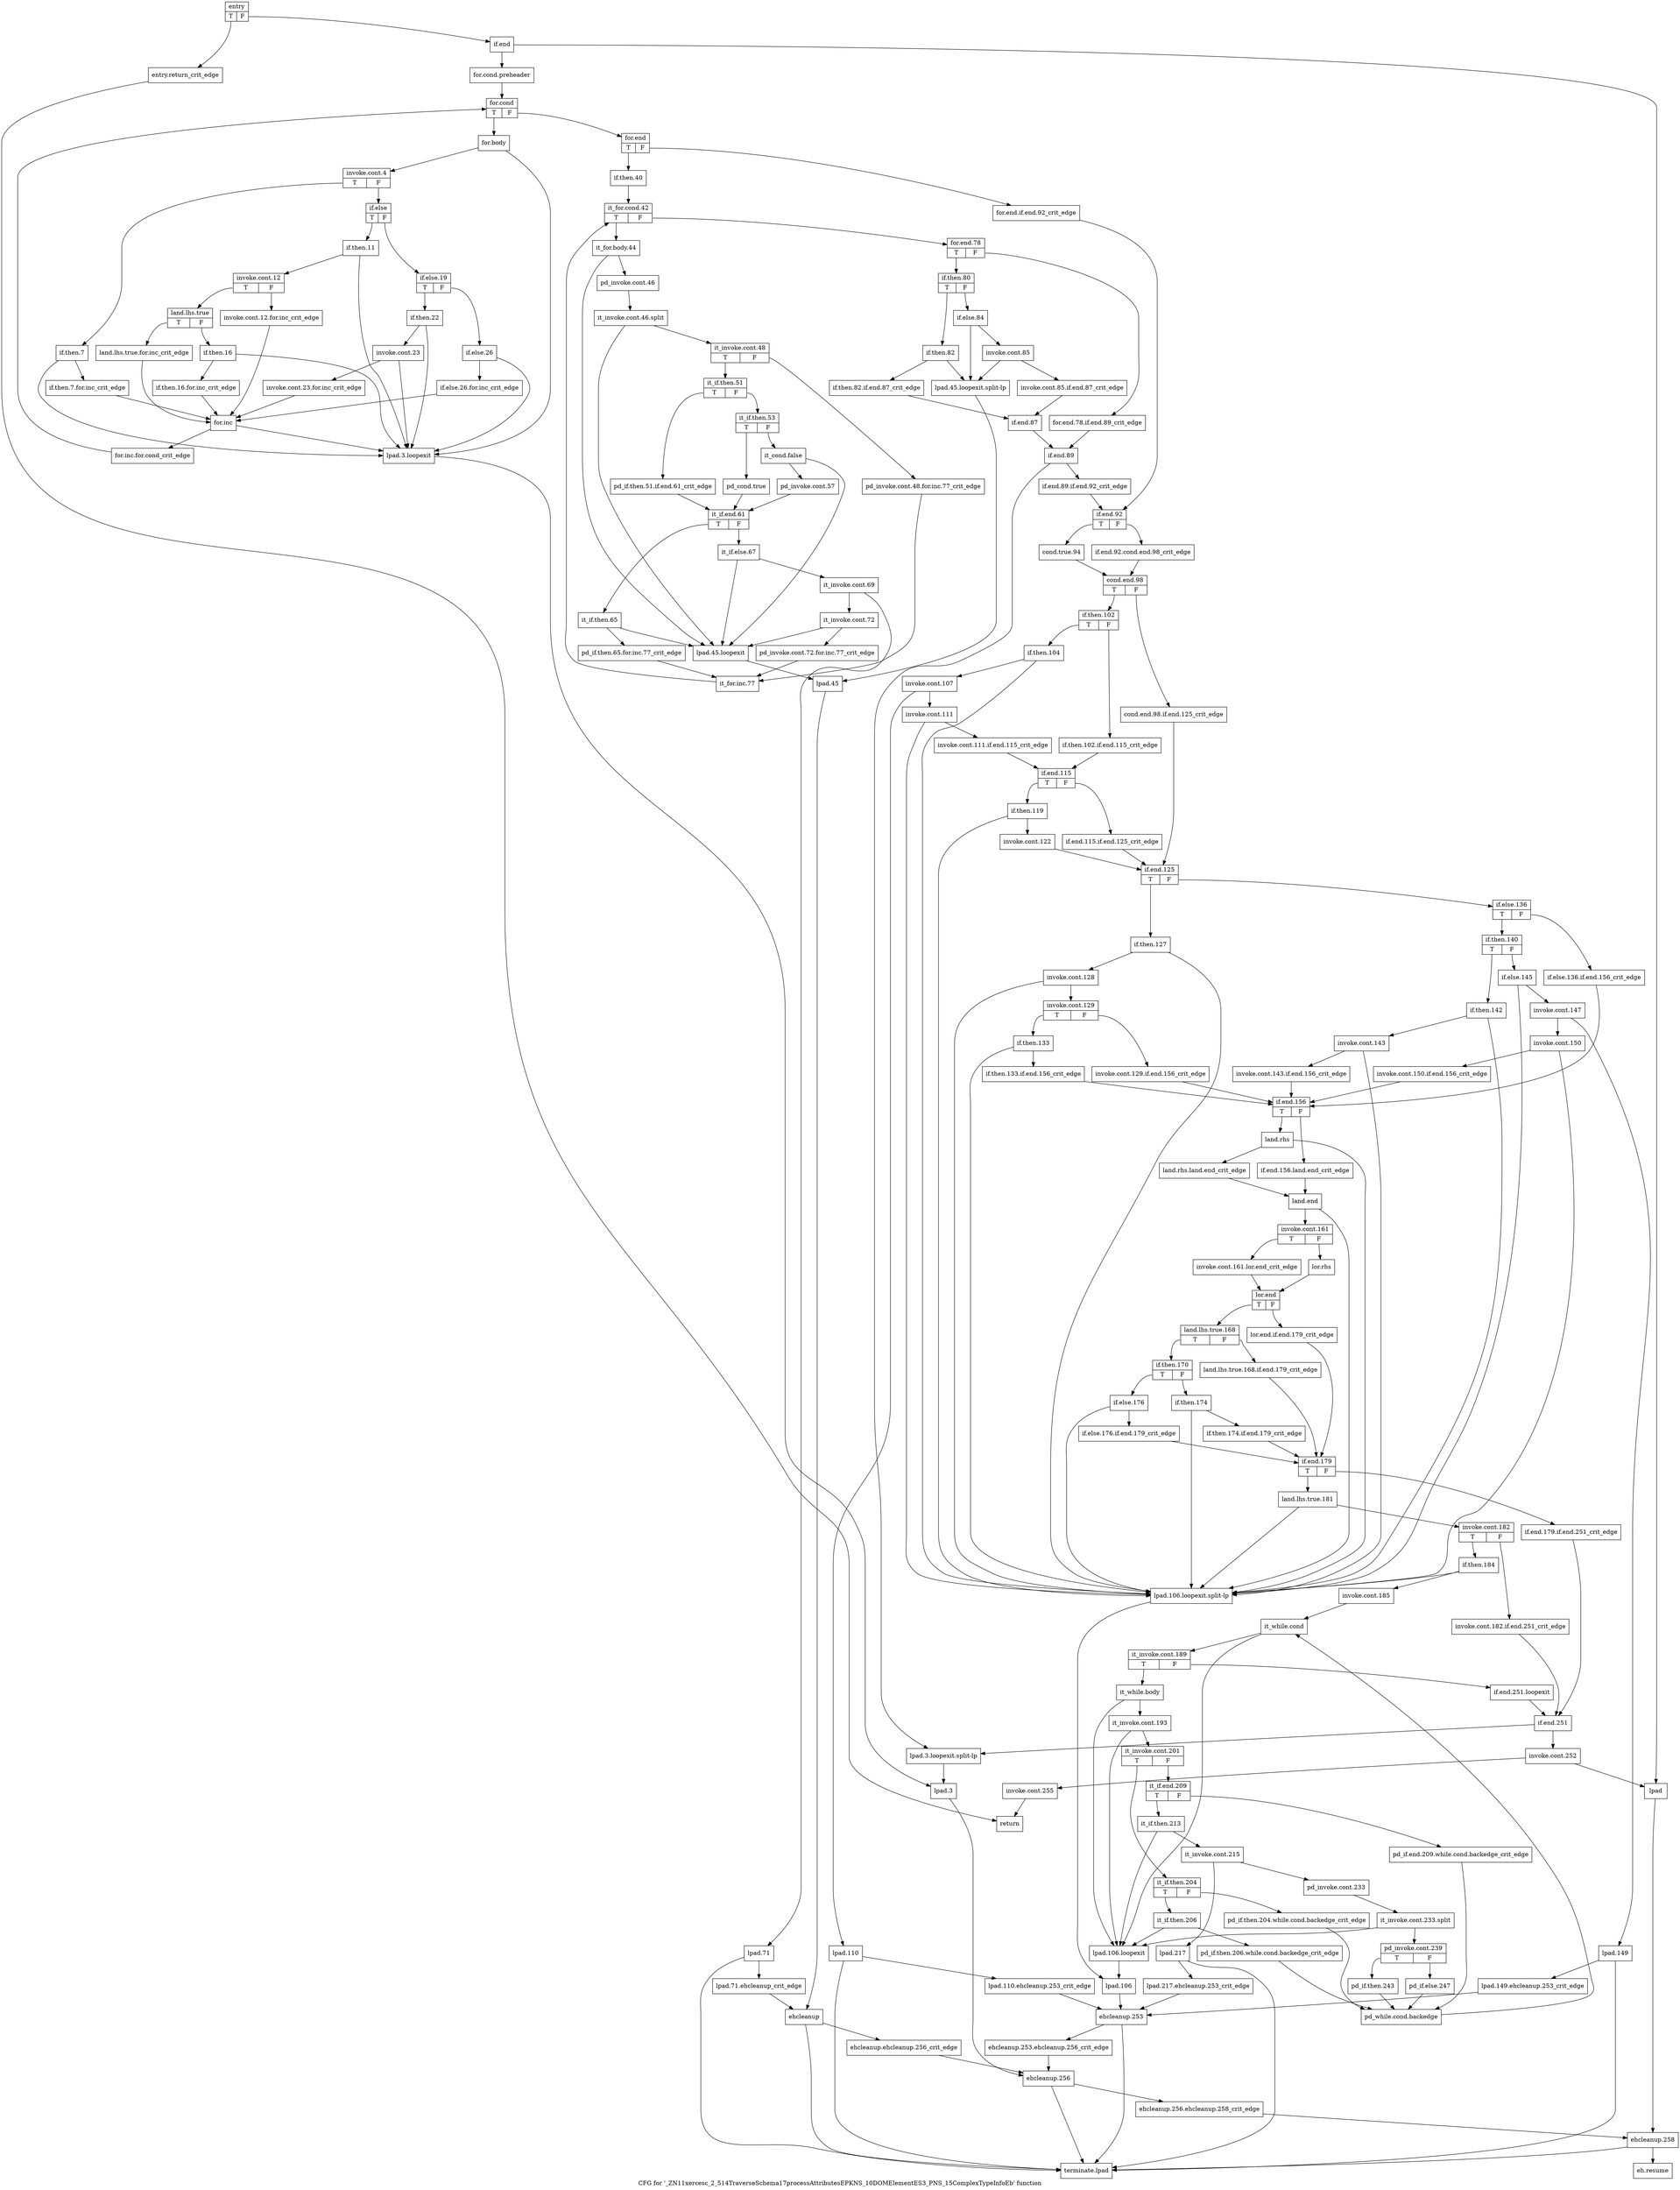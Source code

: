 digraph "CFG for '_ZN11xercesc_2_514TraverseSchema17processAttributesEPKNS_10DOMElementES3_PNS_15ComplexTypeInfoEb' function" {
	label="CFG for '_ZN11xercesc_2_514TraverseSchema17processAttributesEPKNS_10DOMElementES3_PNS_15ComplexTypeInfoEb' function";

	Node0x4b30b20 [shape=record,label="{entry|{<s0>T|<s1>F}}"];
	Node0x4b30b20:s0 -> Node0x4b30b70;
	Node0x4b30b20:s1 -> Node0x4b30bc0;
	Node0x4b30b70 [shape=record,label="{entry.return_crit_edge}"];
	Node0x4b30b70 -> Node0x4b33be0;
	Node0x4b30bc0 [shape=record,label="{if.end}"];
	Node0x4b30bc0 -> Node0x4b30c10;
	Node0x4b30bc0 -> Node0x4b30df0;
	Node0x4b30c10 [shape=record,label="{for.cond.preheader}"];
	Node0x4b30c10 -> Node0x4b30c60;
	Node0x4b30c60 [shape=record,label="{for.cond|{<s0>T|<s1>F}}"];
	Node0x4b30c60:s0 -> Node0x4b30cb0;
	Node0x4b30c60:s1 -> Node0x4b31430;
	Node0x4b30cb0 [shape=record,label="{for.body}"];
	Node0x4b30cb0 -> Node0x4b30d00;
	Node0x4b30cb0 -> Node0x4b30e40;
	Node0x4b30d00 [shape=record,label="{invoke.cont.4|{<s0>T|<s1>F}}"];
	Node0x4b30d00:s0 -> Node0x4b30d50;
	Node0x4b30d00:s1 -> Node0x4b30f30;
	Node0x4b30d50 [shape=record,label="{if.then.7}"];
	Node0x4b30d50 -> Node0x4b30da0;
	Node0x4b30d50 -> Node0x4b30e40;
	Node0x4b30da0 [shape=record,label="{if.then.7.for.inc_crit_edge}"];
	Node0x4b30da0 -> Node0x4b31390;
	Node0x4b30df0 [shape=record,label="{lpad}"];
	Node0x4b30df0 -> Node0x4b33d70;
	Node0x4b30e40 [shape=record,label="{lpad.3.loopexit}"];
	Node0x4b30e40 -> Node0x4b30ee0;
	Node0x4b30e90 [shape=record,label="{lpad.3.loopexit.split-lp}"];
	Node0x4b30e90 -> Node0x4b30ee0;
	Node0x4b30ee0 [shape=record,label="{lpad.3}"];
	Node0x4b30ee0 -> Node0x4b33cd0;
	Node0x4b30f30 [shape=record,label="{if.else|{<s0>T|<s1>F}}"];
	Node0x4b30f30:s0 -> Node0x4b30f80;
	Node0x4b30f30:s1 -> Node0x4b311b0;
	Node0x4b30f80 [shape=record,label="{if.then.11}"];
	Node0x4b30f80 -> Node0x4b30fd0;
	Node0x4b30f80 -> Node0x4b30e40;
	Node0x4b30fd0 [shape=record,label="{invoke.cont.12|{<s0>T|<s1>F}}"];
	Node0x4b30fd0:s0 -> Node0x4b31070;
	Node0x4b30fd0:s1 -> Node0x4b31020;
	Node0x4b31020 [shape=record,label="{invoke.cont.12.for.inc_crit_edge}"];
	Node0x4b31020 -> Node0x4b31390;
	Node0x4b31070 [shape=record,label="{land.lhs.true|{<s0>T|<s1>F}}"];
	Node0x4b31070:s0 -> Node0x4b310c0;
	Node0x4b31070:s1 -> Node0x4b31110;
	Node0x4b310c0 [shape=record,label="{land.lhs.true.for.inc_crit_edge}"];
	Node0x4b310c0 -> Node0x4b31390;
	Node0x4b31110 [shape=record,label="{if.then.16}"];
	Node0x4b31110 -> Node0x4b31160;
	Node0x4b31110 -> Node0x4b30e40;
	Node0x4b31160 [shape=record,label="{if.then.16.for.inc_crit_edge}"];
	Node0x4b31160 -> Node0x4b31390;
	Node0x4b311b0 [shape=record,label="{if.else.19|{<s0>T|<s1>F}}"];
	Node0x4b311b0:s0 -> Node0x4b31200;
	Node0x4b311b0:s1 -> Node0x4b312f0;
	Node0x4b31200 [shape=record,label="{if.then.22}"];
	Node0x4b31200 -> Node0x4b31250;
	Node0x4b31200 -> Node0x4b30e40;
	Node0x4b31250 [shape=record,label="{invoke.cont.23}"];
	Node0x4b31250 -> Node0x4b312a0;
	Node0x4b31250 -> Node0x4b30e40;
	Node0x4b312a0 [shape=record,label="{invoke.cont.23.for.inc_crit_edge}"];
	Node0x4b312a0 -> Node0x4b31390;
	Node0x4b312f0 [shape=record,label="{if.else.26}"];
	Node0x4b312f0 -> Node0x4b31340;
	Node0x4b312f0 -> Node0x4b30e40;
	Node0x4b31340 [shape=record,label="{if.else.26.for.inc_crit_edge}"];
	Node0x4b31340 -> Node0x4b31390;
	Node0x4b31390 [shape=record,label="{for.inc}"];
	Node0x4b31390 -> Node0x4b313e0;
	Node0x4b31390 -> Node0x4b30e40;
	Node0x4b313e0 [shape=record,label="{for.inc.for.cond_crit_edge}"];
	Node0x4b313e0 -> Node0x4b30c60;
	Node0x4b31430 [shape=record,label="{for.end|{<s0>T|<s1>F}}"];
	Node0x4b31430:s0 -> Node0x4b314d0;
	Node0x4b31430:s1 -> Node0x4b31480;
	Node0x4b31480 [shape=record,label="{for.end.if.end.92_crit_edge}"];
	Node0x4b31480 -> Node0x4b320b0;
	Node0x4b314d0 [shape=record,label="{if.then.40}"];
	Node0x4b314d0 -> Node0x4b31520;
	Node0x4b31520 [shape=record,label="{it_for.cond.42|{<s0>T|<s1>F}}"];
	Node0x4b31520:s0 -> Node0x4b31570;
	Node0x4b31520:s1 -> Node0x4b31ca0;
	Node0x4b31570 [shape=record,label="{it_for.body.44}"];
	Node0x4b31570 -> Node0x4b315c0;
	Node0x4b31570 -> Node0x4b31890;
	Node0x4b315c0 [shape=record,label="{pd_invoke.cont.46}"];
	Node0x4b315c0 -> Node0xb0cbf10;
	Node0xb0cbf10 [shape=record,label="{it_invoke.cont.46.split}"];
	Node0xb0cbf10 -> Node0x4b31610;
	Node0xb0cbf10 -> Node0x4b31890;
	Node0x4b31610 [shape=record,label="{it_invoke.cont.48|{<s0>T|<s1>F}}"];
	Node0x4b31610:s0 -> Node0x4b316b0;
	Node0x4b31610:s1 -> Node0x4b31660;
	Node0x4b31660 [shape=record,label="{pd_invoke.cont.48.for.inc.77_crit_edge}"];
	Node0x4b31660 -> Node0x4b31c50;
	Node0x4b316b0 [shape=record,label="{it_if.then.51|{<s0>T|<s1>F}}"];
	Node0x4b316b0:s0 -> Node0x4b31700;
	Node0x4b316b0:s1 -> Node0x4b31750;
	Node0x4b31700 [shape=record,label="{pd_if.then.51.if.end.61_crit_edge}"];
	Node0x4b31700 -> Node0x4b31980;
	Node0x4b31750 [shape=record,label="{it_if.then.53|{<s0>T|<s1>F}}"];
	Node0x4b31750:s0 -> Node0x4b317a0;
	Node0x4b31750:s1 -> Node0x4b317f0;
	Node0x4b317a0 [shape=record,label="{pd_cond.true}"];
	Node0x4b317a0 -> Node0x4b31980;
	Node0x4b317f0 [shape=record,label="{it_cond.false}"];
	Node0x4b317f0 -> Node0x4b31840;
	Node0x4b317f0 -> Node0x4b31890;
	Node0x4b31840 [shape=record,label="{pd_invoke.cont.57}"];
	Node0x4b31840 -> Node0x4b31980;
	Node0x4b31890 [shape=record,label="{lpad.45.loopexit}"];
	Node0x4b31890 -> Node0x4b31930;
	Node0x4b318e0 [shape=record,label="{lpad.45.loopexit.split-lp}"];
	Node0x4b318e0 -> Node0x4b31930;
	Node0x4b31930 [shape=record,label="{lpad.45}"];
	Node0x4b31930 -> Node0x4b32010;
	Node0x4b31980 [shape=record,label="{it_if.end.61|{<s0>T|<s1>F}}"];
	Node0x4b31980:s0 -> Node0x4b319d0;
	Node0x4b31980:s1 -> Node0x4b31a70;
	Node0x4b319d0 [shape=record,label="{it_if.then.65}"];
	Node0x4b319d0 -> Node0x4b31a20;
	Node0x4b319d0 -> Node0x4b31890;
	Node0x4b31a20 [shape=record,label="{pd_if.then.65.for.inc.77_crit_edge}"];
	Node0x4b31a20 -> Node0x4b31c50;
	Node0x4b31a70 [shape=record,label="{it_if.else.67}"];
	Node0x4b31a70 -> Node0x4b31ac0;
	Node0x4b31a70 -> Node0x4b31890;
	Node0x4b31ac0 [shape=record,label="{it_invoke.cont.69}"];
	Node0x4b31ac0 -> Node0x4b31b10;
	Node0x4b31ac0 -> Node0x4b31bb0;
	Node0x4b31b10 [shape=record,label="{it_invoke.cont.72}"];
	Node0x4b31b10 -> Node0x4b31b60;
	Node0x4b31b10 -> Node0x4b31890;
	Node0x4b31b60 [shape=record,label="{pd_invoke.cont.72.for.inc.77_crit_edge}"];
	Node0x4b31b60 -> Node0x4b31c50;
	Node0x4b31bb0 [shape=record,label="{lpad.71}"];
	Node0x4b31bb0 -> Node0x4b31c00;
	Node0x4b31bb0 -> Node0x4b33e10;
	Node0x4b31c00 [shape=record,label="{lpad.71.ehcleanup_crit_edge}"];
	Node0x4b31c00 -> Node0x4b32010;
	Node0x4b31c50 [shape=record,label="{it_for.inc.77}"];
	Node0x4b31c50 -> Node0x4b31520;
	Node0x4b31ca0 [shape=record,label="{for.end.78|{<s0>T|<s1>F}}"];
	Node0x4b31ca0:s0 -> Node0x4b31d40;
	Node0x4b31ca0:s1 -> Node0x4b31cf0;
	Node0x4b31cf0 [shape=record,label="{for.end.78.if.end.89_crit_edge}"];
	Node0x4b31cf0 -> Node0x4b31f70;
	Node0x4b31d40 [shape=record,label="{if.then.80|{<s0>T|<s1>F}}"];
	Node0x4b31d40:s0 -> Node0x4b31d90;
	Node0x4b31d40:s1 -> Node0x4b31e30;
	Node0x4b31d90 [shape=record,label="{if.then.82}"];
	Node0x4b31d90 -> Node0x4b31de0;
	Node0x4b31d90 -> Node0x4b318e0;
	Node0x4b31de0 [shape=record,label="{if.then.82.if.end.87_crit_edge}"];
	Node0x4b31de0 -> Node0x4b31f20;
	Node0x4b31e30 [shape=record,label="{if.else.84}"];
	Node0x4b31e30 -> Node0x4b31e80;
	Node0x4b31e30 -> Node0x4b318e0;
	Node0x4b31e80 [shape=record,label="{invoke.cont.85}"];
	Node0x4b31e80 -> Node0x4b31ed0;
	Node0x4b31e80 -> Node0x4b318e0;
	Node0x4b31ed0 [shape=record,label="{invoke.cont.85.if.end.87_crit_edge}"];
	Node0x4b31ed0 -> Node0x4b31f20;
	Node0x4b31f20 [shape=record,label="{if.end.87}"];
	Node0x4b31f20 -> Node0x4b31f70;
	Node0x4b31f70 [shape=record,label="{if.end.89}"];
	Node0x4b31f70 -> Node0x4b31fc0;
	Node0x4b31f70 -> Node0x4b30e90;
	Node0x4b31fc0 [shape=record,label="{if.end.89.if.end.92_crit_edge}"];
	Node0x4b31fc0 -> Node0x4b320b0;
	Node0x4b32010 [shape=record,label="{ehcleanup}"];
	Node0x4b32010 -> Node0x4b32060;
	Node0x4b32010 -> Node0x4b33e10;
	Node0x4b32060 [shape=record,label="{ehcleanup.ehcleanup.256_crit_edge}"];
	Node0x4b32060 -> Node0x4b33cd0;
	Node0x4b320b0 [shape=record,label="{if.end.92|{<s0>T|<s1>F}}"];
	Node0x4b320b0:s0 -> Node0x4b32150;
	Node0x4b320b0:s1 -> Node0x4b32100;
	Node0x4b32100 [shape=record,label="{if.end.92.cond.end.98_crit_edge}"];
	Node0x4b32100 -> Node0x4b321a0;
	Node0x4b32150 [shape=record,label="{cond.true.94}"];
	Node0x4b32150 -> Node0x4b321a0;
	Node0x4b321a0 [shape=record,label="{cond.end.98|{<s0>T|<s1>F}}"];
	Node0x4b321a0:s0 -> Node0x4b32240;
	Node0x4b321a0:s1 -> Node0x4b321f0;
	Node0x4b321f0 [shape=record,label="{cond.end.98.if.end.125_crit_edge}"];
	Node0x4b321f0 -> Node0x4b326f0;
	Node0x4b32240 [shape=record,label="{if.then.102|{<s0>T|<s1>F}}"];
	Node0x4b32240:s0 -> Node0x4b322e0;
	Node0x4b32240:s1 -> Node0x4b32290;
	Node0x4b32290 [shape=record,label="{if.then.102.if.end.115_crit_edge}"];
	Node0x4b32290 -> Node0x4b325b0;
	Node0x4b322e0 [shape=record,label="{if.then.104}"];
	Node0x4b322e0 -> Node0x4b32330;
	Node0x4b322e0 -> Node0x4b32470;
	Node0x4b32330 [shape=record,label="{invoke.cont.107}"];
	Node0x4b32330 -> Node0x4b32380;
	Node0x4b32330 -> Node0x4b32510;
	Node0x4b32380 [shape=record,label="{invoke.cont.111}"];
	Node0x4b32380 -> Node0x4b323d0;
	Node0x4b32380 -> Node0x4b32470;
	Node0x4b323d0 [shape=record,label="{invoke.cont.111.if.end.115_crit_edge}"];
	Node0x4b323d0 -> Node0x4b325b0;
	Node0x4b32420 [shape=record,label="{lpad.106.loopexit}"];
	Node0x4b32420 -> Node0x4b324c0;
	Node0x4b32470 [shape=record,label="{lpad.106.loopexit.split-lp}"];
	Node0x4b32470 -> Node0x4b324c0;
	Node0x4b324c0 [shape=record,label="{lpad.106}"];
	Node0x4b324c0 -> Node0x4b33c30;
	Node0x4b32510 [shape=record,label="{lpad.110}"];
	Node0x4b32510 -> Node0x4b32560;
	Node0x4b32510 -> Node0x4b33e10;
	Node0x4b32560 [shape=record,label="{lpad.110.ehcleanup.253_crit_edge}"];
	Node0x4b32560 -> Node0x4b33c30;
	Node0x4b325b0 [shape=record,label="{if.end.115|{<s0>T|<s1>F}}"];
	Node0x4b325b0:s0 -> Node0x4b32650;
	Node0x4b325b0:s1 -> Node0x4b32600;
	Node0x4b32600 [shape=record,label="{if.end.115.if.end.125_crit_edge}"];
	Node0x4b32600 -> Node0x4b326f0;
	Node0x4b32650 [shape=record,label="{if.then.119}"];
	Node0x4b32650 -> Node0x4b326a0;
	Node0x4b32650 -> Node0x4b32470;
	Node0x4b326a0 [shape=record,label="{invoke.cont.122}"];
	Node0x4b326a0 -> Node0x4b326f0;
	Node0x4b326f0 [shape=record,label="{if.end.125|{<s0>T|<s1>F}}"];
	Node0x4b326f0:s0 -> Node0x4b32740;
	Node0x4b326f0:s1 -> Node0x4b32920;
	Node0x4b32740 [shape=record,label="{if.then.127}"];
	Node0x4b32740 -> Node0x4b32790;
	Node0x4b32740 -> Node0x4b32470;
	Node0x4b32790 [shape=record,label="{invoke.cont.128}"];
	Node0x4b32790 -> Node0x4b327e0;
	Node0x4b32790 -> Node0x4b32470;
	Node0x4b327e0 [shape=record,label="{invoke.cont.129|{<s0>T|<s1>F}}"];
	Node0x4b327e0:s0 -> Node0x4b32880;
	Node0x4b327e0:s1 -> Node0x4b32830;
	Node0x4b32830 [shape=record,label="{invoke.cont.129.if.end.156_crit_edge}"];
	Node0x4b32830 -> Node0x4b32ce0;
	Node0x4b32880 [shape=record,label="{if.then.133}"];
	Node0x4b32880 -> Node0x4b328d0;
	Node0x4b32880 -> Node0x4b32470;
	Node0x4b328d0 [shape=record,label="{if.then.133.if.end.156_crit_edge}"];
	Node0x4b328d0 -> Node0x4b32ce0;
	Node0x4b32920 [shape=record,label="{if.else.136|{<s0>T|<s1>F}}"];
	Node0x4b32920:s0 -> Node0x4b329c0;
	Node0x4b32920:s1 -> Node0x4b32970;
	Node0x4b32970 [shape=record,label="{if.else.136.if.end.156_crit_edge}"];
	Node0x4b32970 -> Node0x4b32ce0;
	Node0x4b329c0 [shape=record,label="{if.then.140|{<s0>T|<s1>F}}"];
	Node0x4b329c0:s0 -> Node0x4b32a10;
	Node0x4b329c0:s1 -> Node0x4b32b00;
	Node0x4b32a10 [shape=record,label="{if.then.142}"];
	Node0x4b32a10 -> Node0x4b32a60;
	Node0x4b32a10 -> Node0x4b32470;
	Node0x4b32a60 [shape=record,label="{invoke.cont.143}"];
	Node0x4b32a60 -> Node0x4b32ab0;
	Node0x4b32a60 -> Node0x4b32470;
	Node0x4b32ab0 [shape=record,label="{invoke.cont.143.if.end.156_crit_edge}"];
	Node0x4b32ab0 -> Node0x4b32ce0;
	Node0x4b32b00 [shape=record,label="{if.else.145}"];
	Node0x4b32b00 -> Node0x4b32b50;
	Node0x4b32b00 -> Node0x4b32470;
	Node0x4b32b50 [shape=record,label="{invoke.cont.147}"];
	Node0x4b32b50 -> Node0x4b32ba0;
	Node0x4b32b50 -> Node0x4b32c40;
	Node0x4b32ba0 [shape=record,label="{invoke.cont.150}"];
	Node0x4b32ba0 -> Node0x4b32bf0;
	Node0x4b32ba0 -> Node0x4b32470;
	Node0x4b32bf0 [shape=record,label="{invoke.cont.150.if.end.156_crit_edge}"];
	Node0x4b32bf0 -> Node0x4b32ce0;
	Node0x4b32c40 [shape=record,label="{lpad.149}"];
	Node0x4b32c40 -> Node0x4b32c90;
	Node0x4b32c40 -> Node0x4b33e10;
	Node0x4b32c90 [shape=record,label="{lpad.149.ehcleanup.253_crit_edge}"];
	Node0x4b32c90 -> Node0x4b33c30;
	Node0x4b32ce0 [shape=record,label="{if.end.156|{<s0>T|<s1>F}}"];
	Node0x4b32ce0:s0 -> Node0x4b32d80;
	Node0x4b32ce0:s1 -> Node0x4b32d30;
	Node0x4b32d30 [shape=record,label="{if.end.156.land.end_crit_edge}"];
	Node0x4b32d30 -> Node0x4b32e20;
	Node0x4b32d80 [shape=record,label="{land.rhs}"];
	Node0x4b32d80 -> Node0x4b32dd0;
	Node0x4b32d80 -> Node0x4b32470;
	Node0x4b32dd0 [shape=record,label="{land.rhs.land.end_crit_edge}"];
	Node0x4b32dd0 -> Node0x4b32e20;
	Node0x4b32e20 [shape=record,label="{land.end}"];
	Node0x4b32e20 -> Node0x4b32e70;
	Node0x4b32e20 -> Node0x4b32470;
	Node0x4b32e70 [shape=record,label="{invoke.cont.161|{<s0>T|<s1>F}}"];
	Node0x4b32e70:s0 -> Node0x4b32ec0;
	Node0x4b32e70:s1 -> Node0x4b32f10;
	Node0x4b32ec0 [shape=record,label="{invoke.cont.161.lor.end_crit_edge}"];
	Node0x4b32ec0 -> Node0x4b32f60;
	Node0x4b32f10 [shape=record,label="{lor.rhs}"];
	Node0x4b32f10 -> Node0x4b32f60;
	Node0x4b32f60 [shape=record,label="{lor.end|{<s0>T|<s1>F}}"];
	Node0x4b32f60:s0 -> Node0x4b33000;
	Node0x4b32f60:s1 -> Node0x4b32fb0;
	Node0x4b32fb0 [shape=record,label="{lor.end.if.end.179_crit_edge}"];
	Node0x4b32fb0 -> Node0x4b33230;
	Node0x4b33000 [shape=record,label="{land.lhs.true.168|{<s0>T|<s1>F}}"];
	Node0x4b33000:s0 -> Node0x4b330a0;
	Node0x4b33000:s1 -> Node0x4b33050;
	Node0x4b33050 [shape=record,label="{land.lhs.true.168.if.end.179_crit_edge}"];
	Node0x4b33050 -> Node0x4b33230;
	Node0x4b330a0 [shape=record,label="{if.then.170|{<s0>T|<s1>F}}"];
	Node0x4b330a0:s0 -> Node0x4b33190;
	Node0x4b330a0:s1 -> Node0x4b330f0;
	Node0x4b330f0 [shape=record,label="{if.then.174}"];
	Node0x4b330f0 -> Node0x4b33140;
	Node0x4b330f0 -> Node0x4b32470;
	Node0x4b33140 [shape=record,label="{if.then.174.if.end.179_crit_edge}"];
	Node0x4b33140 -> Node0x4b33230;
	Node0x4b33190 [shape=record,label="{if.else.176}"];
	Node0x4b33190 -> Node0x4b331e0;
	Node0x4b33190 -> Node0x4b32470;
	Node0x4b331e0 [shape=record,label="{if.else.176.if.end.179_crit_edge}"];
	Node0x4b331e0 -> Node0x4b33230;
	Node0x4b33230 [shape=record,label="{if.end.179|{<s0>T|<s1>F}}"];
	Node0x4b33230:s0 -> Node0x4b332d0;
	Node0x4b33230:s1 -> Node0x4b33280;
	Node0x4b33280 [shape=record,label="{if.end.179.if.end.251_crit_edge}"];
	Node0x4b33280 -> Node0x4b33af0;
	Node0x4b332d0 [shape=record,label="{land.lhs.true.181}"];
	Node0x4b332d0 -> Node0x4b33320;
	Node0x4b332d0 -> Node0x4b32470;
	Node0x4b33320 [shape=record,label="{invoke.cont.182|{<s0>T|<s1>F}}"];
	Node0x4b33320:s0 -> Node0x4b333c0;
	Node0x4b33320:s1 -> Node0x4b33370;
	Node0x4b33370 [shape=record,label="{invoke.cont.182.if.end.251_crit_edge}"];
	Node0x4b33370 -> Node0x4b33af0;
	Node0x4b333c0 [shape=record,label="{if.then.184}"];
	Node0x4b333c0 -> Node0x4b33410;
	Node0x4b333c0 -> Node0x4b32470;
	Node0x4b33410 [shape=record,label="{invoke.cont.185}"];
	Node0x4b33410 -> Node0x4b33460;
	Node0x4b33460 [shape=record,label="{it_while.cond}"];
	Node0x4b33460 -> Node0x4b334b0;
	Node0x4b33460 -> Node0x4b32420;
	Node0x4b334b0 [shape=record,label="{it_invoke.cont.189|{<s0>T|<s1>F}}"];
	Node0x4b334b0:s0 -> Node0x4b33500;
	Node0x4b334b0:s1 -> Node0x4b33aa0;
	Node0x4b33500 [shape=record,label="{it_while.body}"];
	Node0x4b33500 -> Node0x4b33550;
	Node0x4b33500 -> Node0x4b32420;
	Node0x4b33550 [shape=record,label="{it_invoke.cont.193}"];
	Node0x4b33550 -> Node0x4b335a0;
	Node0x4b33550 -> Node0x4b32420;
	Node0x4b335a0 [shape=record,label="{it_invoke.cont.201|{<s0>T|<s1>F}}"];
	Node0x4b335a0:s0 -> Node0x4b335f0;
	Node0x4b335a0:s1 -> Node0x4b33780;
	Node0x4b335f0 [shape=record,label="{it_if.then.204|{<s0>T|<s1>F}}"];
	Node0x4b335f0:s0 -> Node0x4b33690;
	Node0x4b335f0:s1 -> Node0x4b33640;
	Node0x4b33640 [shape=record,label="{pd_if.then.204.while.cond.backedge_crit_edge}"];
	Node0x4b33640 -> Node0x4b33730;
	Node0x4b33690 [shape=record,label="{it_if.then.206}"];
	Node0x4b33690 -> Node0x4b336e0;
	Node0x4b33690 -> Node0x4b32420;
	Node0x4b336e0 [shape=record,label="{pd_if.then.206.while.cond.backedge_crit_edge}"];
	Node0x4b336e0 -> Node0x4b33730;
	Node0x4b33730 [shape=record,label="{pd_while.cond.backedge}"];
	Node0x4b33730 -> Node0x4b33460;
	Node0x4b33780 [shape=record,label="{it_if.end.209|{<s0>T|<s1>F}}"];
	Node0x4b33780:s0 -> Node0x4b33820;
	Node0x4b33780:s1 -> Node0x4b337d0;
	Node0x4b337d0 [shape=record,label="{pd_if.end.209.while.cond.backedge_crit_edge}"];
	Node0x4b337d0 -> Node0x4b33730;
	Node0x4b33820 [shape=record,label="{it_if.then.213}"];
	Node0x4b33820 -> Node0x4b33870;
	Node0x4b33820 -> Node0x4b32420;
	Node0x4b33870 [shape=record,label="{it_invoke.cont.215}"];
	Node0x4b33870 -> Node0x4b338c0;
	Node0x4b33870 -> Node0x4b339b0;
	Node0x4b338c0 [shape=record,label="{pd_invoke.cont.233}"];
	Node0x4b338c0 -> Node0xb13eac0;
	Node0xb13eac0 [shape=record,label="{it_invoke.cont.233.split}"];
	Node0xb13eac0 -> Node0x4b33910;
	Node0xb13eac0 -> Node0x4b32420;
	Node0x4b33910 [shape=record,label="{pd_invoke.cont.239|{<s0>T|<s1>F}}"];
	Node0x4b33910:s0 -> Node0x4b33960;
	Node0x4b33910:s1 -> Node0x4b33a50;
	Node0x4b33960 [shape=record,label="{pd_if.then.243}"];
	Node0x4b33960 -> Node0x4b33730;
	Node0x4b339b0 [shape=record,label="{lpad.217}"];
	Node0x4b339b0 -> Node0x4b33a00;
	Node0x4b339b0 -> Node0x4b33e10;
	Node0x4b33a00 [shape=record,label="{lpad.217.ehcleanup.253_crit_edge}"];
	Node0x4b33a00 -> Node0x4b33c30;
	Node0x4b33a50 [shape=record,label="{pd_if.else.247}"];
	Node0x4b33a50 -> Node0x4b33730;
	Node0x4b33aa0 [shape=record,label="{if.end.251.loopexit}"];
	Node0x4b33aa0 -> Node0x4b33af0;
	Node0x4b33af0 [shape=record,label="{if.end.251}"];
	Node0x4b33af0 -> Node0x4b33b40;
	Node0x4b33af0 -> Node0x4b30e90;
	Node0x4b33b40 [shape=record,label="{invoke.cont.252}"];
	Node0x4b33b40 -> Node0x4b33b90;
	Node0x4b33b40 -> Node0x4b30df0;
	Node0x4b33b90 [shape=record,label="{invoke.cont.255}"];
	Node0x4b33b90 -> Node0x4b33be0;
	Node0x4b33be0 [shape=record,label="{return}"];
	Node0x4b33c30 [shape=record,label="{ehcleanup.253}"];
	Node0x4b33c30 -> Node0x4b33c80;
	Node0x4b33c30 -> Node0x4b33e10;
	Node0x4b33c80 [shape=record,label="{ehcleanup.253.ehcleanup.256_crit_edge}"];
	Node0x4b33c80 -> Node0x4b33cd0;
	Node0x4b33cd0 [shape=record,label="{ehcleanup.256}"];
	Node0x4b33cd0 -> Node0x4b33d20;
	Node0x4b33cd0 -> Node0x4b33e10;
	Node0x4b33d20 [shape=record,label="{ehcleanup.256.ehcleanup.258_crit_edge}"];
	Node0x4b33d20 -> Node0x4b33d70;
	Node0x4b33d70 [shape=record,label="{ehcleanup.258}"];
	Node0x4b33d70 -> Node0x4b33dc0;
	Node0x4b33d70 -> Node0x4b33e10;
	Node0x4b33dc0 [shape=record,label="{eh.resume}"];
	Node0x4b33e10 [shape=record,label="{terminate.lpad}"];
}
